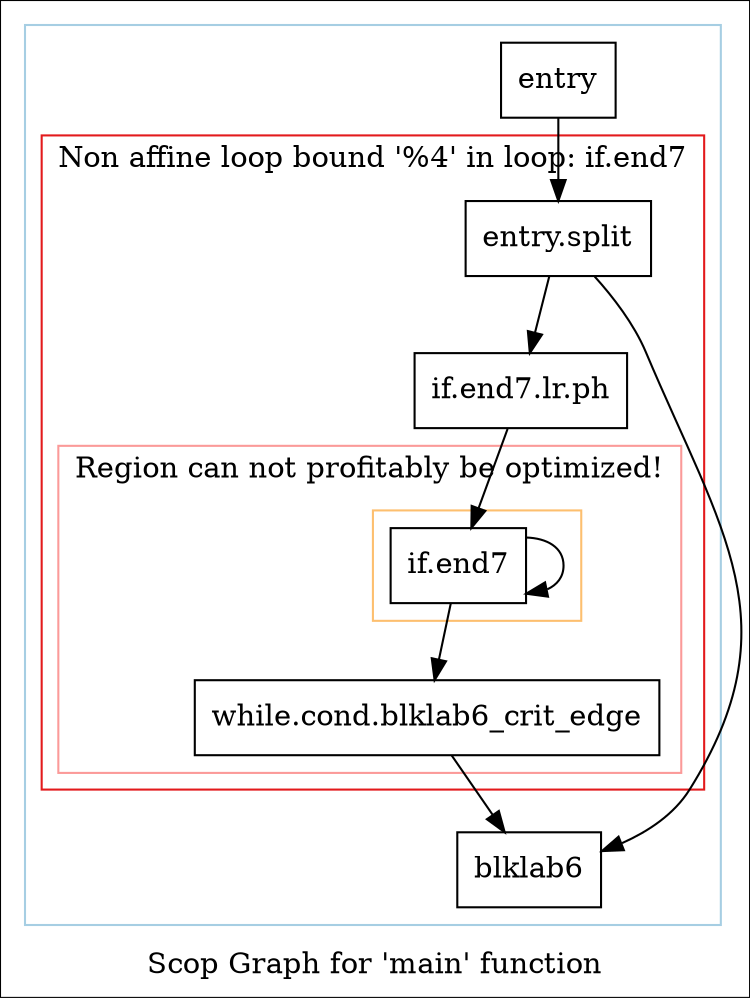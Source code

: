 digraph "Scop Graph for 'main' function" {
	label="Scop Graph for 'main' function";

	Node0xd13ffb0 [shape=record,label="{entry}"];
	Node0xd13ffb0 -> Node0xd140060;
	Node0xd140060 [shape=record,label="{entry.split}"];
	Node0xd140060 -> Node0xd12f820;
	Node0xd140060 -> Node0xd12f840;
	Node0xd12f820 [shape=record,label="{blklab6}"];
	Node0xd12f840 [shape=record,label="{if.end7.lr.ph}"];
	Node0xd12f840 -> Node0xd145950;
	Node0xd145950 [shape=record,label="{if.end7}"];
	Node0xd145950 -> Node0xd145950[constraint=false];
	Node0xd145950 -> Node0xd12f860;
	Node0xd12f860 [shape=record,label="{while.cond.blklab6_crit_edge}"];
	Node0xd12f860 -> Node0xd12f820;
	colorscheme = "paired12"
        subgraph cluster_0xd133930 {
          label = "";
          style = solid;
          color = 1
          subgraph cluster_0xd145e90 {
            label = "Non affine loop bound '%4' in loop: if.end7";
            style = solid;
            color = 6
            subgraph cluster_0xd1ab180 {
              label = "Region can not profitably be optimized!";
              style = solid;
              color = 5
              subgraph cluster_0xd145e10 {
                label = "";
                style = solid;
                color = 7
                Node0xd145950;
              }
              Node0xd12f860;
            }
            Node0xd140060;
            Node0xd12f840;
          }
          Node0xd13ffb0;
          Node0xd12f820;
        }
}
